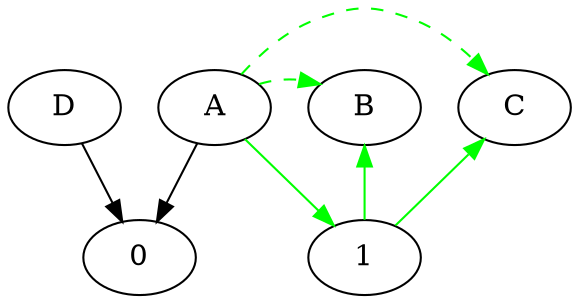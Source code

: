 
digraph test {
	graph [
		layout=dot
      root=centr
	];
  overlap=false;
  splines=true;
  rankdir=TB;

  edge [style="", weight=10, len=.2]
  
  subgraph clust_left {
     A;
     B;
     C;
     D;
  }
  
  subgraph clust_right {
      0;
      1;
  }

  B -> 1 [dir=back, color=green];
  C -> 1 [dir=back, color=green];
  A -> 0;
  A -> 1 [color=green];
  D -> 0;
  A -> C [constraint=false, color=green, style=invis];
  A -> C [constraint=false, color=green, style=dashed];
  A -> B [constraint=false, color=green, style=invis];
  A -> B [constraint=false, color=green, style=dashed];
  edge [style="", weight=1, len=1]

}